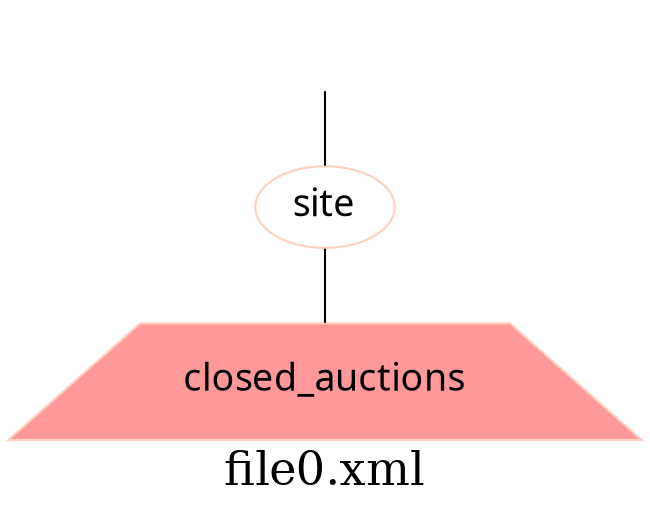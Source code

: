 graph  tp0{
graph[label="file0.xml" fontsize=22 labeljust=center]
node [fontname="LucidaGrande" fontsize=18 color="white"]
-422250493 [ fontname="Lucida Grande" fontcolor="white" ] ; 
2 [ color="#ffcfbf"  label="site" ] ; 
-422250493 -- 2 ; 
3 [ shape="trapezium" color="#ffcfbf" style="filled" fillcolor="#ff9999"  label="closed_auctions" ] ; 
2 -- 3 ; 
}
